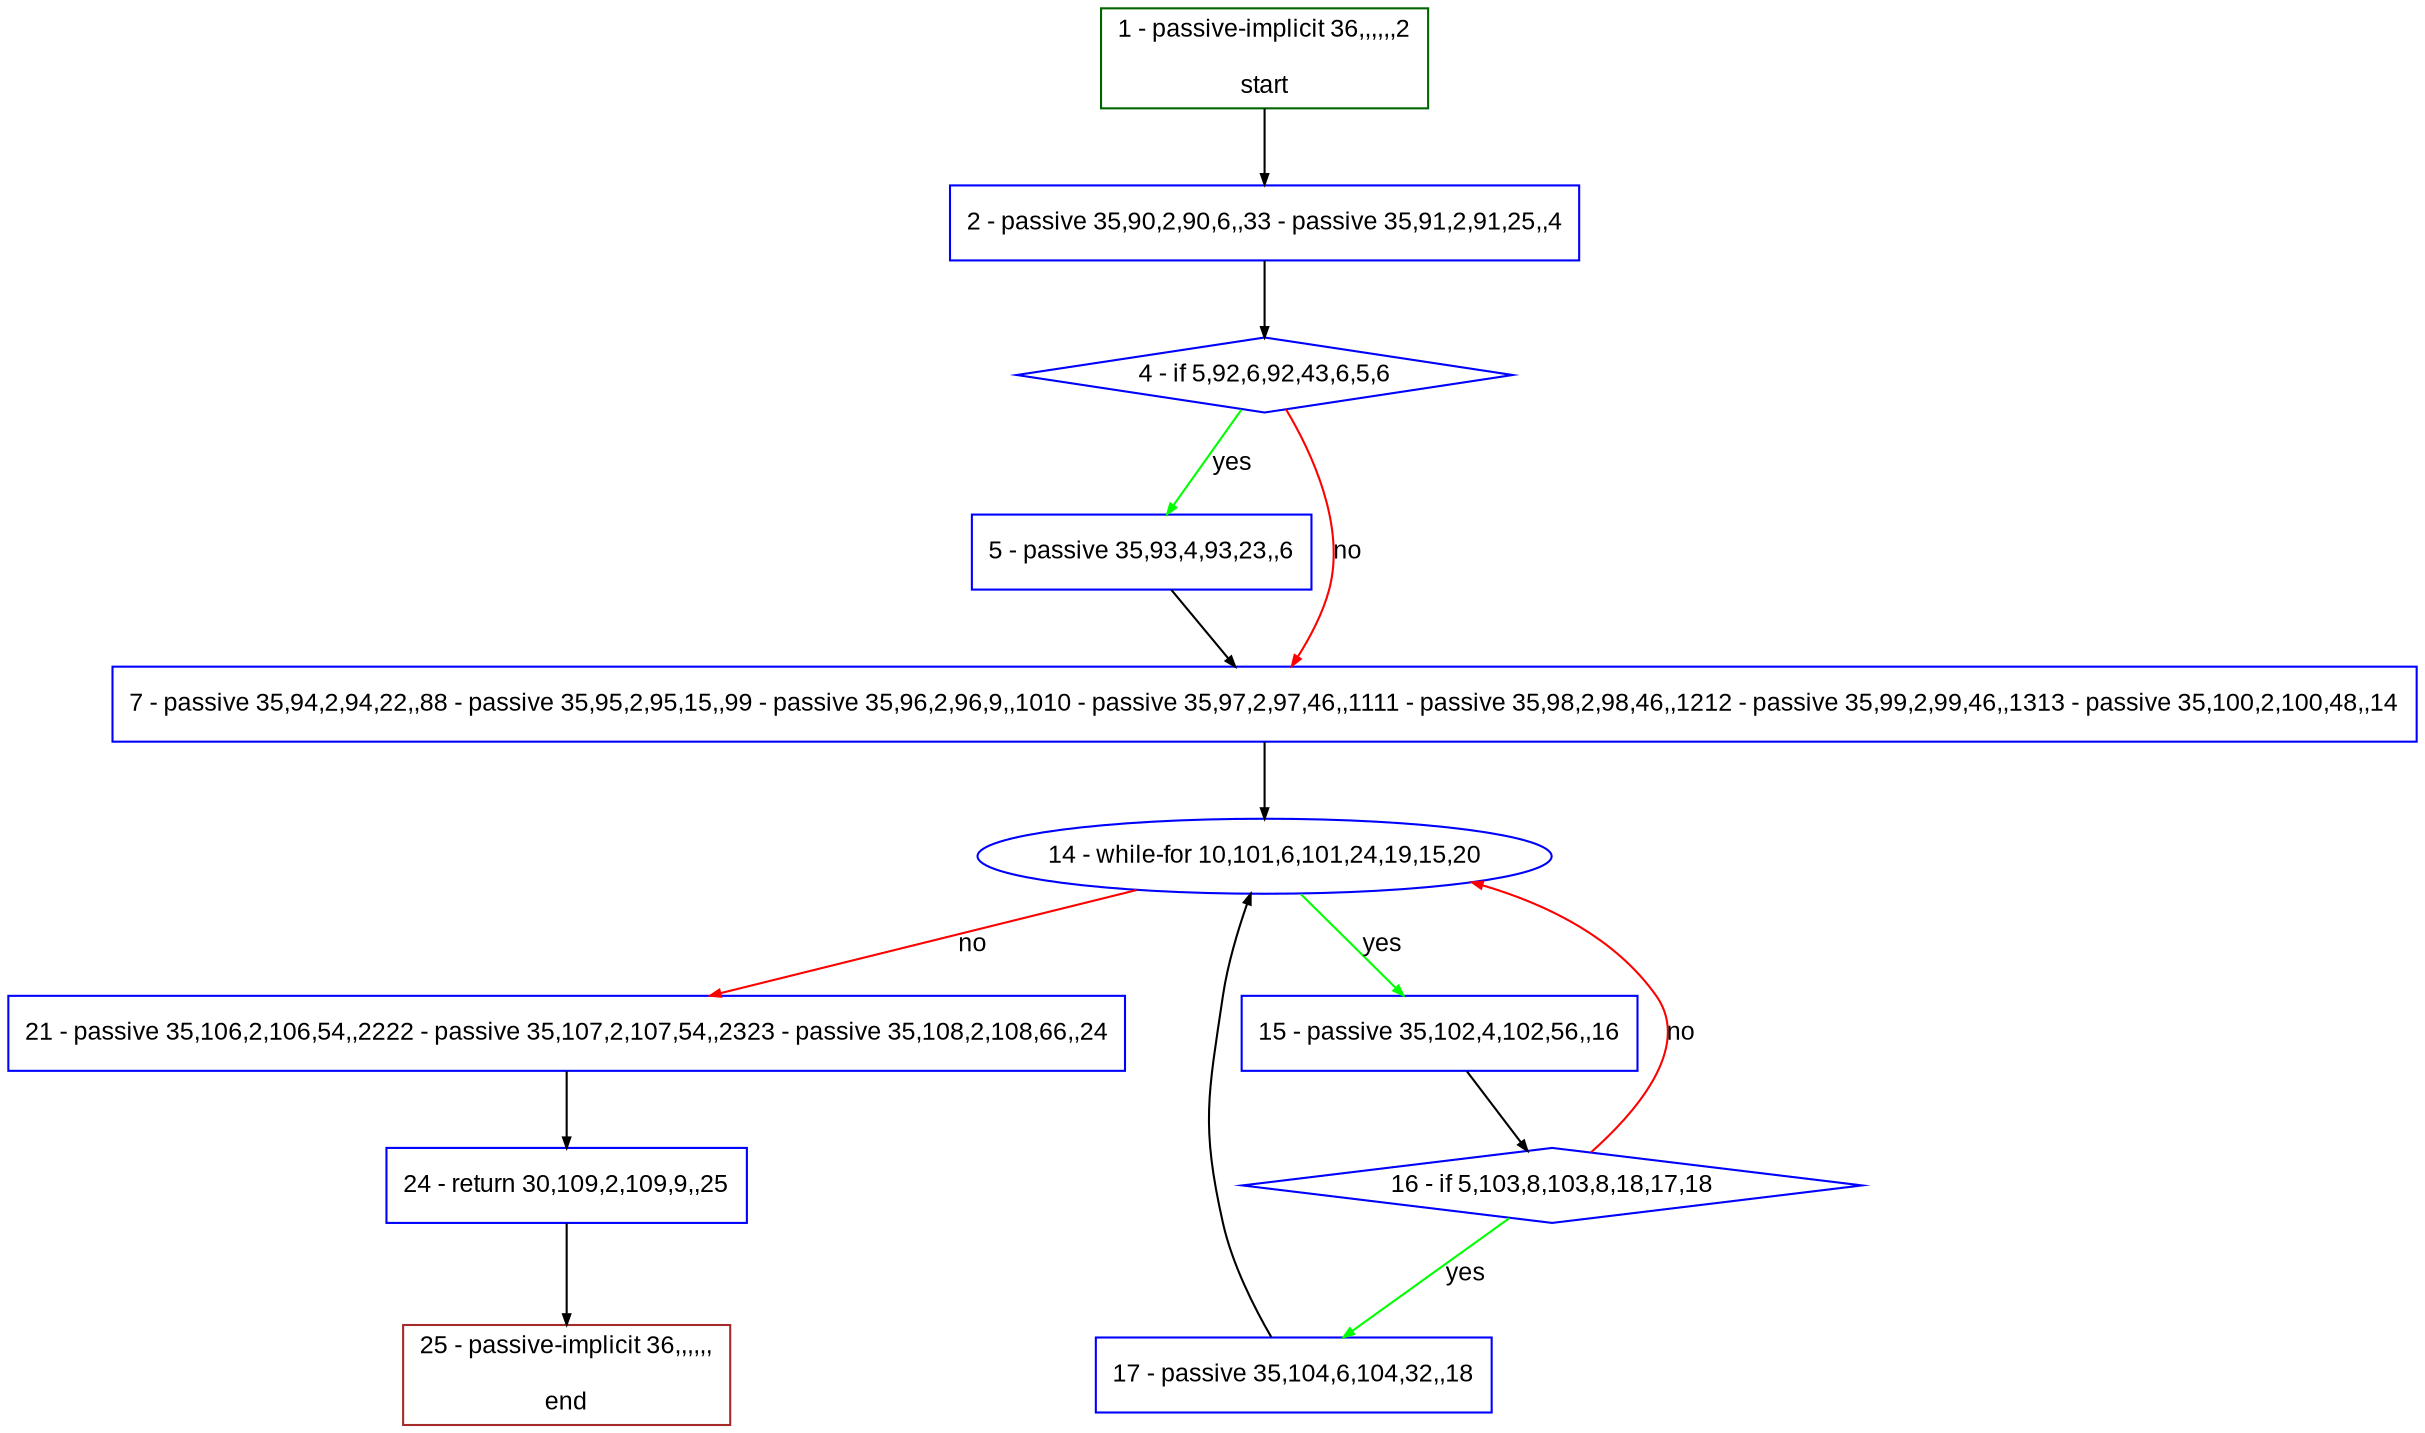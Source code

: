 digraph "" {
  graph [pack="true", label="", fontsize="12", packmode="clust", fontname="Arial", fillcolor="#FFFFCC", bgcolor="white", style="rounded,filled", compound="true"];
  node [node_initialized="no", label="", color="grey", fontsize="12", fillcolor="white", fontname="Arial", style="filled", shape="rectangle", compound="true", fixedsize="false"];
  edge [fontcolor="black", arrowhead="normal", arrowtail="none", arrowsize="0.5", ltail="", label="", color="black", fontsize="12", lhead="", fontname="Arial", dir="forward", compound="true"];
  __N1 [label="2 - passive 35,90,2,90,6,,33 - passive 35,91,2,91,25,,4", color="#0000ff", fillcolor="#ffffff", style="filled", shape="box"];
  __N2 [label="1 - passive-implicit 36,,,,,,2\n\nstart", color="#006400", fillcolor="#ffffff", style="filled", shape="box"];
  __N3 [label="4 - if 5,92,6,92,43,6,5,6", color="#0000ff", fillcolor="#ffffff", style="filled", shape="diamond"];
  __N4 [label="5 - passive 35,93,4,93,23,,6", color="#0000ff", fillcolor="#ffffff", style="filled", shape="box"];
  __N5 [label="7 - passive 35,94,2,94,22,,88 - passive 35,95,2,95,15,,99 - passive 35,96,2,96,9,,1010 - passive 35,97,2,97,46,,1111 - passive 35,98,2,98,46,,1212 - passive 35,99,2,99,46,,1313 - passive 35,100,2,100,48,,14", color="#0000ff", fillcolor="#ffffff", style="filled", shape="box"];
  __N6 [label="14 - while-for 10,101,6,101,24,19,15,20", color="#0000ff", fillcolor="#ffffff", style="filled", shape="oval"];
  __N7 [label="15 - passive 35,102,4,102,56,,16", color="#0000ff", fillcolor="#ffffff", style="filled", shape="box"];
  __N8 [label="21 - passive 35,106,2,106,54,,2222 - passive 35,107,2,107,54,,2323 - passive 35,108,2,108,66,,24", color="#0000ff", fillcolor="#ffffff", style="filled", shape="box"];
  __N9 [label="16 - if 5,103,8,103,8,18,17,18", color="#0000ff", fillcolor="#ffffff", style="filled", shape="diamond"];
  __N10 [label="17 - passive 35,104,6,104,32,,18", color="#0000ff", fillcolor="#ffffff", style="filled", shape="box"];
  __N11 [label="24 - return 30,109,2,109,9,,25", color="#0000ff", fillcolor="#ffffff", style="filled", shape="box"];
  __N12 [label="25 - passive-implicit 36,,,,,,\n\nend", color="#a52a2a", fillcolor="#ffffff", style="filled", shape="box"];
  __N2 -> __N1 [arrowhead="normal", arrowtail="none", color="#000000", label="", dir="forward"];
  __N1 -> __N3 [arrowhead="normal", arrowtail="none", color="#000000", label="", dir="forward"];
  __N3 -> __N4 [arrowhead="normal", arrowtail="none", color="#00ff00", label="yes", dir="forward"];
  __N3 -> __N5 [arrowhead="normal", arrowtail="none", color="#ff0000", label="no", dir="forward"];
  __N4 -> __N5 [arrowhead="normal", arrowtail="none", color="#000000", label="", dir="forward"];
  __N5 -> __N6 [arrowhead="normal", arrowtail="none", color="#000000", label="", dir="forward"];
  __N6 -> __N7 [arrowhead="normal", arrowtail="none", color="#00ff00", label="yes", dir="forward"];
  __N6 -> __N8 [arrowhead="normal", arrowtail="none", color="#ff0000", label="no", dir="forward"];
  __N7 -> __N9 [arrowhead="normal", arrowtail="none", color="#000000", label="", dir="forward"];
  __N9 -> __N6 [arrowhead="normal", arrowtail="none", color="#ff0000", label="no", dir="forward"];
  __N9 -> __N10 [arrowhead="normal", arrowtail="none", color="#00ff00", label="yes", dir="forward"];
  __N10 -> __N6 [arrowhead="normal", arrowtail="none", color="#000000", label="", dir="forward"];
  __N8 -> __N11 [arrowhead="normal", arrowtail="none", color="#000000", label="", dir="forward"];
  __N11 -> __N12 [arrowhead="normal", arrowtail="none", color="#000000", label="", dir="forward"];
}

